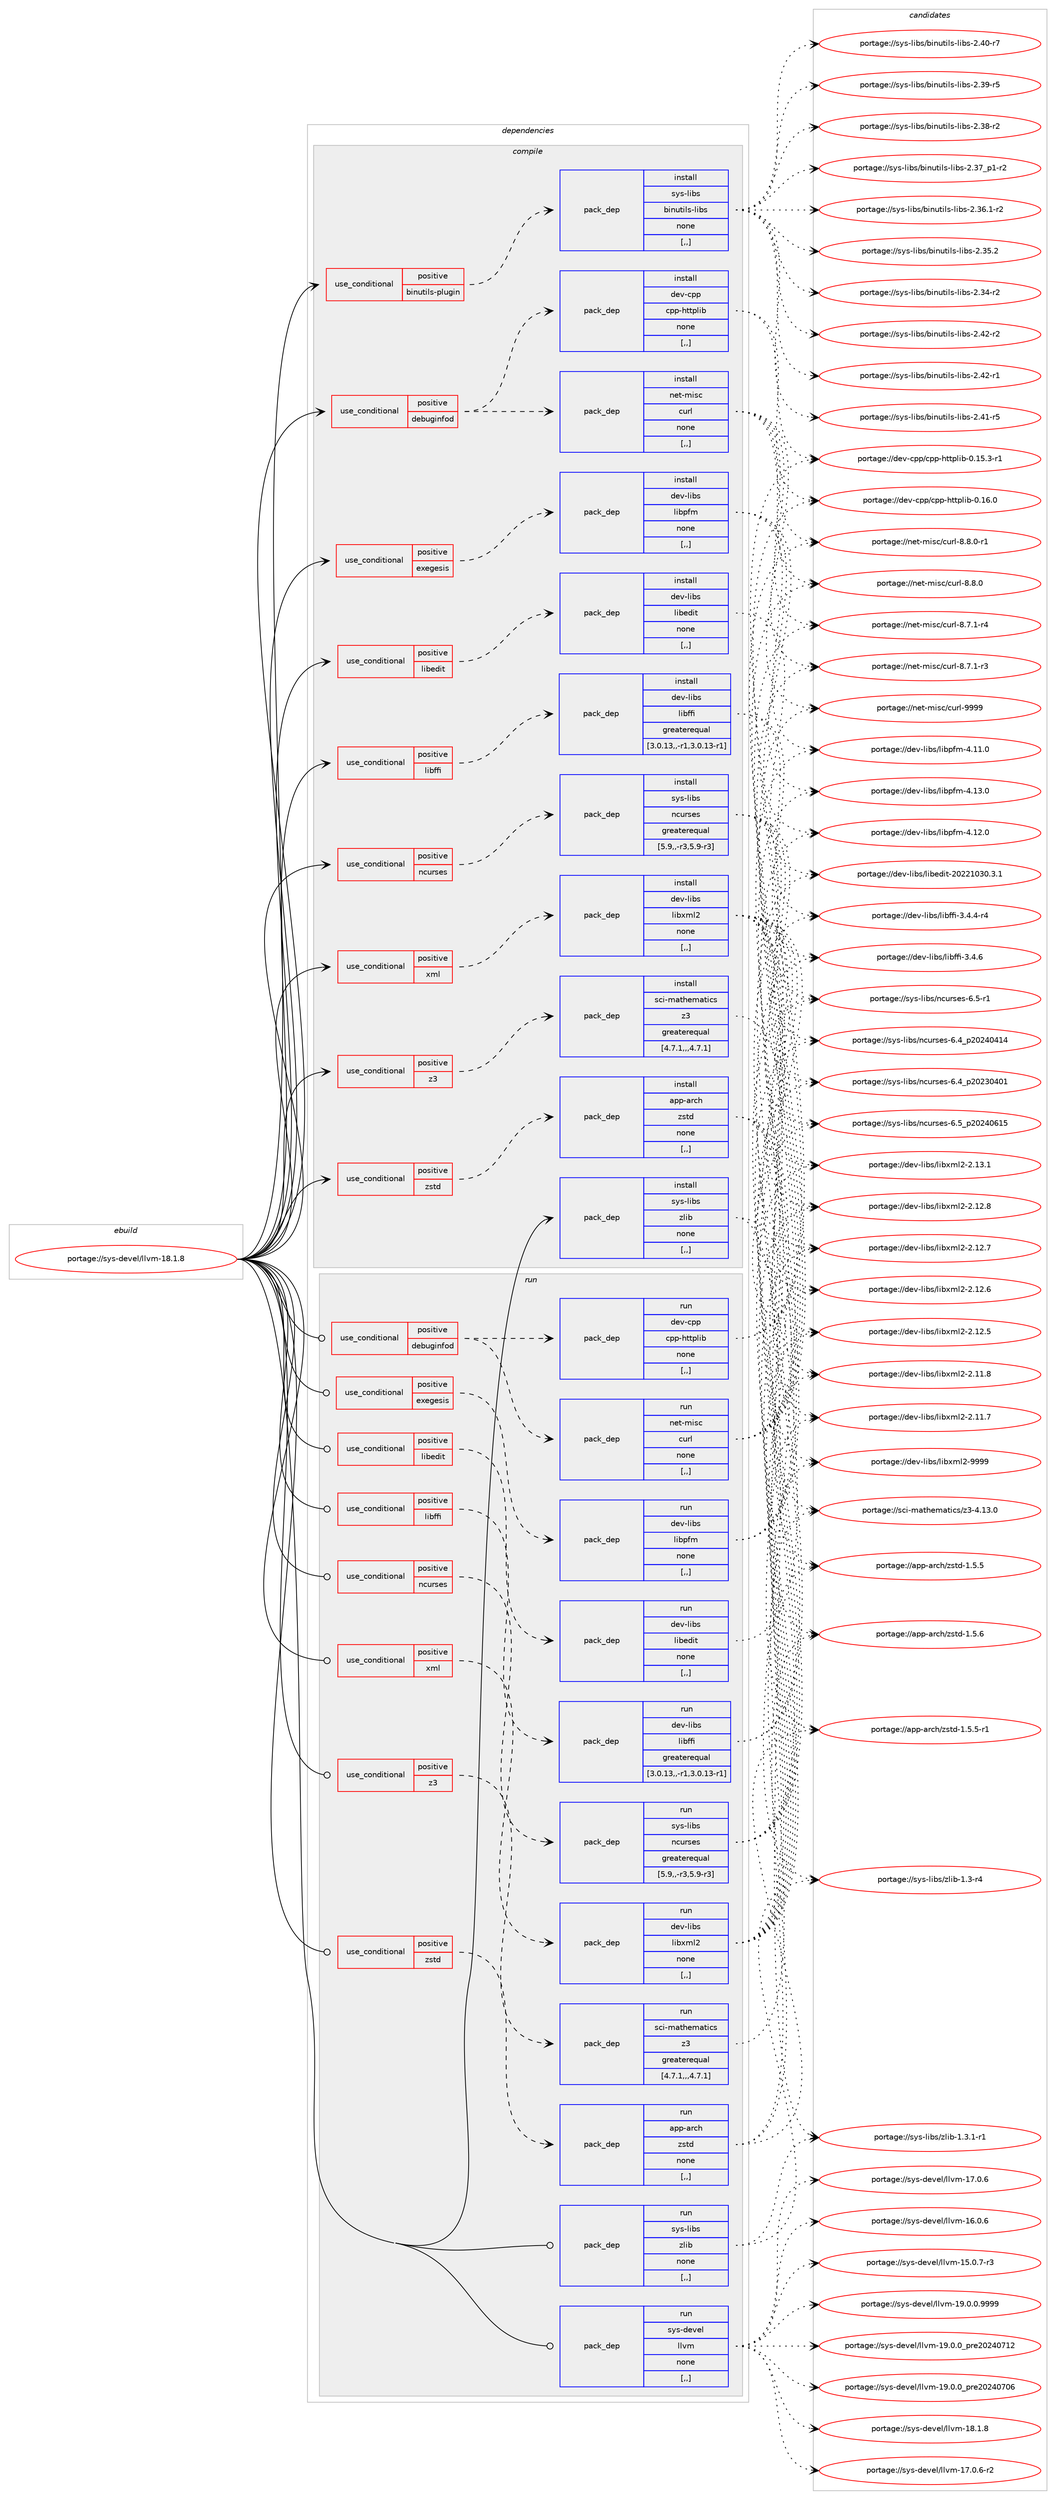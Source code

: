 digraph prolog {

# *************
# Graph options
# *************

newrank=true;
concentrate=true;
compound=true;
graph [rankdir=LR,fontname=Helvetica,fontsize=10,ranksep=1.5];#, ranksep=2.5, nodesep=0.2];
edge  [arrowhead=vee];
node  [fontname=Helvetica,fontsize=10];

# **********
# The ebuild
# **********

subgraph cluster_leftcol {
color=gray;
label=<<i>ebuild</i>>;
id [label="portage://sys-devel/llvm-18.1.8", color=red, width=4, href="../sys-devel/llvm-18.1.8.svg"];
}

# ****************
# The dependencies
# ****************

subgraph cluster_midcol {
color=gray;
label=<<i>dependencies</i>>;
subgraph cluster_compile {
fillcolor="#eeeeee";
style=filled;
label=<<i>compile</i>>;
subgraph cond115024 {
dependency432236 [label=<<TABLE BORDER="0" CELLBORDER="1" CELLSPACING="0" CELLPADDING="4"><TR><TD ROWSPAN="3" CELLPADDING="10">use_conditional</TD></TR><TR><TD>positive</TD></TR><TR><TD>binutils-plugin</TD></TR></TABLE>>, shape=none, color=red];
subgraph pack314251 {
dependency432237 [label=<<TABLE BORDER="0" CELLBORDER="1" CELLSPACING="0" CELLPADDING="4" WIDTH="220"><TR><TD ROWSPAN="6" CELLPADDING="30">pack_dep</TD></TR><TR><TD WIDTH="110">install</TD></TR><TR><TD>sys-libs</TD></TR><TR><TD>binutils-libs</TD></TR><TR><TD>none</TD></TR><TR><TD>[,,]</TD></TR></TABLE>>, shape=none, color=blue];
}
dependency432236:e -> dependency432237:w [weight=20,style="dashed",arrowhead="vee"];
}
id:e -> dependency432236:w [weight=20,style="solid",arrowhead="vee"];
subgraph cond115025 {
dependency432238 [label=<<TABLE BORDER="0" CELLBORDER="1" CELLSPACING="0" CELLPADDING="4"><TR><TD ROWSPAN="3" CELLPADDING="10">use_conditional</TD></TR><TR><TD>positive</TD></TR><TR><TD>debuginfod</TD></TR></TABLE>>, shape=none, color=red];
subgraph pack314252 {
dependency432239 [label=<<TABLE BORDER="0" CELLBORDER="1" CELLSPACING="0" CELLPADDING="4" WIDTH="220"><TR><TD ROWSPAN="6" CELLPADDING="30">pack_dep</TD></TR><TR><TD WIDTH="110">install</TD></TR><TR><TD>net-misc</TD></TR><TR><TD>curl</TD></TR><TR><TD>none</TD></TR><TR><TD>[,,]</TD></TR></TABLE>>, shape=none, color=blue];
}
dependency432238:e -> dependency432239:w [weight=20,style="dashed",arrowhead="vee"];
subgraph pack314253 {
dependency432240 [label=<<TABLE BORDER="0" CELLBORDER="1" CELLSPACING="0" CELLPADDING="4" WIDTH="220"><TR><TD ROWSPAN="6" CELLPADDING="30">pack_dep</TD></TR><TR><TD WIDTH="110">install</TD></TR><TR><TD>dev-cpp</TD></TR><TR><TD>cpp-httplib</TD></TR><TR><TD>none</TD></TR><TR><TD>[,,]</TD></TR></TABLE>>, shape=none, color=blue];
}
dependency432238:e -> dependency432240:w [weight=20,style="dashed",arrowhead="vee"];
}
id:e -> dependency432238:w [weight=20,style="solid",arrowhead="vee"];
subgraph cond115026 {
dependency432241 [label=<<TABLE BORDER="0" CELLBORDER="1" CELLSPACING="0" CELLPADDING="4"><TR><TD ROWSPAN="3" CELLPADDING="10">use_conditional</TD></TR><TR><TD>positive</TD></TR><TR><TD>exegesis</TD></TR></TABLE>>, shape=none, color=red];
subgraph pack314254 {
dependency432242 [label=<<TABLE BORDER="0" CELLBORDER="1" CELLSPACING="0" CELLPADDING="4" WIDTH="220"><TR><TD ROWSPAN="6" CELLPADDING="30">pack_dep</TD></TR><TR><TD WIDTH="110">install</TD></TR><TR><TD>dev-libs</TD></TR><TR><TD>libpfm</TD></TR><TR><TD>none</TD></TR><TR><TD>[,,]</TD></TR></TABLE>>, shape=none, color=blue];
}
dependency432241:e -> dependency432242:w [weight=20,style="dashed",arrowhead="vee"];
}
id:e -> dependency432241:w [weight=20,style="solid",arrowhead="vee"];
subgraph cond115027 {
dependency432243 [label=<<TABLE BORDER="0" CELLBORDER="1" CELLSPACING="0" CELLPADDING="4"><TR><TD ROWSPAN="3" CELLPADDING="10">use_conditional</TD></TR><TR><TD>positive</TD></TR><TR><TD>libedit</TD></TR></TABLE>>, shape=none, color=red];
subgraph pack314255 {
dependency432244 [label=<<TABLE BORDER="0" CELLBORDER="1" CELLSPACING="0" CELLPADDING="4" WIDTH="220"><TR><TD ROWSPAN="6" CELLPADDING="30">pack_dep</TD></TR><TR><TD WIDTH="110">install</TD></TR><TR><TD>dev-libs</TD></TR><TR><TD>libedit</TD></TR><TR><TD>none</TD></TR><TR><TD>[,,]</TD></TR></TABLE>>, shape=none, color=blue];
}
dependency432243:e -> dependency432244:w [weight=20,style="dashed",arrowhead="vee"];
}
id:e -> dependency432243:w [weight=20,style="solid",arrowhead="vee"];
subgraph cond115028 {
dependency432245 [label=<<TABLE BORDER="0" CELLBORDER="1" CELLSPACING="0" CELLPADDING="4"><TR><TD ROWSPAN="3" CELLPADDING="10">use_conditional</TD></TR><TR><TD>positive</TD></TR><TR><TD>libffi</TD></TR></TABLE>>, shape=none, color=red];
subgraph pack314256 {
dependency432246 [label=<<TABLE BORDER="0" CELLBORDER="1" CELLSPACING="0" CELLPADDING="4" WIDTH="220"><TR><TD ROWSPAN="6" CELLPADDING="30">pack_dep</TD></TR><TR><TD WIDTH="110">install</TD></TR><TR><TD>dev-libs</TD></TR><TR><TD>libffi</TD></TR><TR><TD>greaterequal</TD></TR><TR><TD>[3.0.13,,-r1,3.0.13-r1]</TD></TR></TABLE>>, shape=none, color=blue];
}
dependency432245:e -> dependency432246:w [weight=20,style="dashed",arrowhead="vee"];
}
id:e -> dependency432245:w [weight=20,style="solid",arrowhead="vee"];
subgraph cond115029 {
dependency432247 [label=<<TABLE BORDER="0" CELLBORDER="1" CELLSPACING="0" CELLPADDING="4"><TR><TD ROWSPAN="3" CELLPADDING="10">use_conditional</TD></TR><TR><TD>positive</TD></TR><TR><TD>ncurses</TD></TR></TABLE>>, shape=none, color=red];
subgraph pack314257 {
dependency432248 [label=<<TABLE BORDER="0" CELLBORDER="1" CELLSPACING="0" CELLPADDING="4" WIDTH="220"><TR><TD ROWSPAN="6" CELLPADDING="30">pack_dep</TD></TR><TR><TD WIDTH="110">install</TD></TR><TR><TD>sys-libs</TD></TR><TR><TD>ncurses</TD></TR><TR><TD>greaterequal</TD></TR><TR><TD>[5.9,,-r3,5.9-r3]</TD></TR></TABLE>>, shape=none, color=blue];
}
dependency432247:e -> dependency432248:w [weight=20,style="dashed",arrowhead="vee"];
}
id:e -> dependency432247:w [weight=20,style="solid",arrowhead="vee"];
subgraph cond115030 {
dependency432249 [label=<<TABLE BORDER="0" CELLBORDER="1" CELLSPACING="0" CELLPADDING="4"><TR><TD ROWSPAN="3" CELLPADDING="10">use_conditional</TD></TR><TR><TD>positive</TD></TR><TR><TD>xml</TD></TR></TABLE>>, shape=none, color=red];
subgraph pack314258 {
dependency432250 [label=<<TABLE BORDER="0" CELLBORDER="1" CELLSPACING="0" CELLPADDING="4" WIDTH="220"><TR><TD ROWSPAN="6" CELLPADDING="30">pack_dep</TD></TR><TR><TD WIDTH="110">install</TD></TR><TR><TD>dev-libs</TD></TR><TR><TD>libxml2</TD></TR><TR><TD>none</TD></TR><TR><TD>[,,]</TD></TR></TABLE>>, shape=none, color=blue];
}
dependency432249:e -> dependency432250:w [weight=20,style="dashed",arrowhead="vee"];
}
id:e -> dependency432249:w [weight=20,style="solid",arrowhead="vee"];
subgraph cond115031 {
dependency432251 [label=<<TABLE BORDER="0" CELLBORDER="1" CELLSPACING="0" CELLPADDING="4"><TR><TD ROWSPAN="3" CELLPADDING="10">use_conditional</TD></TR><TR><TD>positive</TD></TR><TR><TD>z3</TD></TR></TABLE>>, shape=none, color=red];
subgraph pack314259 {
dependency432252 [label=<<TABLE BORDER="0" CELLBORDER="1" CELLSPACING="0" CELLPADDING="4" WIDTH="220"><TR><TD ROWSPAN="6" CELLPADDING="30">pack_dep</TD></TR><TR><TD WIDTH="110">install</TD></TR><TR><TD>sci-mathematics</TD></TR><TR><TD>z3</TD></TR><TR><TD>greaterequal</TD></TR><TR><TD>[4.7.1,,,4.7.1]</TD></TR></TABLE>>, shape=none, color=blue];
}
dependency432251:e -> dependency432252:w [weight=20,style="dashed",arrowhead="vee"];
}
id:e -> dependency432251:w [weight=20,style="solid",arrowhead="vee"];
subgraph cond115032 {
dependency432253 [label=<<TABLE BORDER="0" CELLBORDER="1" CELLSPACING="0" CELLPADDING="4"><TR><TD ROWSPAN="3" CELLPADDING="10">use_conditional</TD></TR><TR><TD>positive</TD></TR><TR><TD>zstd</TD></TR></TABLE>>, shape=none, color=red];
subgraph pack314260 {
dependency432254 [label=<<TABLE BORDER="0" CELLBORDER="1" CELLSPACING="0" CELLPADDING="4" WIDTH="220"><TR><TD ROWSPAN="6" CELLPADDING="30">pack_dep</TD></TR><TR><TD WIDTH="110">install</TD></TR><TR><TD>app-arch</TD></TR><TR><TD>zstd</TD></TR><TR><TD>none</TD></TR><TR><TD>[,,]</TD></TR></TABLE>>, shape=none, color=blue];
}
dependency432253:e -> dependency432254:w [weight=20,style="dashed",arrowhead="vee"];
}
id:e -> dependency432253:w [weight=20,style="solid",arrowhead="vee"];
subgraph pack314261 {
dependency432255 [label=<<TABLE BORDER="0" CELLBORDER="1" CELLSPACING="0" CELLPADDING="4" WIDTH="220"><TR><TD ROWSPAN="6" CELLPADDING="30">pack_dep</TD></TR><TR><TD WIDTH="110">install</TD></TR><TR><TD>sys-libs</TD></TR><TR><TD>zlib</TD></TR><TR><TD>none</TD></TR><TR><TD>[,,]</TD></TR></TABLE>>, shape=none, color=blue];
}
id:e -> dependency432255:w [weight=20,style="solid",arrowhead="vee"];
}
subgraph cluster_compileandrun {
fillcolor="#eeeeee";
style=filled;
label=<<i>compile and run</i>>;
}
subgraph cluster_run {
fillcolor="#eeeeee";
style=filled;
label=<<i>run</i>>;
subgraph cond115033 {
dependency432256 [label=<<TABLE BORDER="0" CELLBORDER="1" CELLSPACING="0" CELLPADDING="4"><TR><TD ROWSPAN="3" CELLPADDING="10">use_conditional</TD></TR><TR><TD>positive</TD></TR><TR><TD>debuginfod</TD></TR></TABLE>>, shape=none, color=red];
subgraph pack314262 {
dependency432257 [label=<<TABLE BORDER="0" CELLBORDER="1" CELLSPACING="0" CELLPADDING="4" WIDTH="220"><TR><TD ROWSPAN="6" CELLPADDING="30">pack_dep</TD></TR><TR><TD WIDTH="110">run</TD></TR><TR><TD>net-misc</TD></TR><TR><TD>curl</TD></TR><TR><TD>none</TD></TR><TR><TD>[,,]</TD></TR></TABLE>>, shape=none, color=blue];
}
dependency432256:e -> dependency432257:w [weight=20,style="dashed",arrowhead="vee"];
subgraph pack314263 {
dependency432258 [label=<<TABLE BORDER="0" CELLBORDER="1" CELLSPACING="0" CELLPADDING="4" WIDTH="220"><TR><TD ROWSPAN="6" CELLPADDING="30">pack_dep</TD></TR><TR><TD WIDTH="110">run</TD></TR><TR><TD>dev-cpp</TD></TR><TR><TD>cpp-httplib</TD></TR><TR><TD>none</TD></TR><TR><TD>[,,]</TD></TR></TABLE>>, shape=none, color=blue];
}
dependency432256:e -> dependency432258:w [weight=20,style="dashed",arrowhead="vee"];
}
id:e -> dependency432256:w [weight=20,style="solid",arrowhead="odot"];
subgraph cond115034 {
dependency432259 [label=<<TABLE BORDER="0" CELLBORDER="1" CELLSPACING="0" CELLPADDING="4"><TR><TD ROWSPAN="3" CELLPADDING="10">use_conditional</TD></TR><TR><TD>positive</TD></TR><TR><TD>exegesis</TD></TR></TABLE>>, shape=none, color=red];
subgraph pack314264 {
dependency432260 [label=<<TABLE BORDER="0" CELLBORDER="1" CELLSPACING="0" CELLPADDING="4" WIDTH="220"><TR><TD ROWSPAN="6" CELLPADDING="30">pack_dep</TD></TR><TR><TD WIDTH="110">run</TD></TR><TR><TD>dev-libs</TD></TR><TR><TD>libpfm</TD></TR><TR><TD>none</TD></TR><TR><TD>[,,]</TD></TR></TABLE>>, shape=none, color=blue];
}
dependency432259:e -> dependency432260:w [weight=20,style="dashed",arrowhead="vee"];
}
id:e -> dependency432259:w [weight=20,style="solid",arrowhead="odot"];
subgraph cond115035 {
dependency432261 [label=<<TABLE BORDER="0" CELLBORDER="1" CELLSPACING="0" CELLPADDING="4"><TR><TD ROWSPAN="3" CELLPADDING="10">use_conditional</TD></TR><TR><TD>positive</TD></TR><TR><TD>libedit</TD></TR></TABLE>>, shape=none, color=red];
subgraph pack314265 {
dependency432262 [label=<<TABLE BORDER="0" CELLBORDER="1" CELLSPACING="0" CELLPADDING="4" WIDTH="220"><TR><TD ROWSPAN="6" CELLPADDING="30">pack_dep</TD></TR><TR><TD WIDTH="110">run</TD></TR><TR><TD>dev-libs</TD></TR><TR><TD>libedit</TD></TR><TR><TD>none</TD></TR><TR><TD>[,,]</TD></TR></TABLE>>, shape=none, color=blue];
}
dependency432261:e -> dependency432262:w [weight=20,style="dashed",arrowhead="vee"];
}
id:e -> dependency432261:w [weight=20,style="solid",arrowhead="odot"];
subgraph cond115036 {
dependency432263 [label=<<TABLE BORDER="0" CELLBORDER="1" CELLSPACING="0" CELLPADDING="4"><TR><TD ROWSPAN="3" CELLPADDING="10">use_conditional</TD></TR><TR><TD>positive</TD></TR><TR><TD>libffi</TD></TR></TABLE>>, shape=none, color=red];
subgraph pack314266 {
dependency432264 [label=<<TABLE BORDER="0" CELLBORDER="1" CELLSPACING="0" CELLPADDING="4" WIDTH="220"><TR><TD ROWSPAN="6" CELLPADDING="30">pack_dep</TD></TR><TR><TD WIDTH="110">run</TD></TR><TR><TD>dev-libs</TD></TR><TR><TD>libffi</TD></TR><TR><TD>greaterequal</TD></TR><TR><TD>[3.0.13,,-r1,3.0.13-r1]</TD></TR></TABLE>>, shape=none, color=blue];
}
dependency432263:e -> dependency432264:w [weight=20,style="dashed",arrowhead="vee"];
}
id:e -> dependency432263:w [weight=20,style="solid",arrowhead="odot"];
subgraph cond115037 {
dependency432265 [label=<<TABLE BORDER="0" CELLBORDER="1" CELLSPACING="0" CELLPADDING="4"><TR><TD ROWSPAN="3" CELLPADDING="10">use_conditional</TD></TR><TR><TD>positive</TD></TR><TR><TD>ncurses</TD></TR></TABLE>>, shape=none, color=red];
subgraph pack314267 {
dependency432266 [label=<<TABLE BORDER="0" CELLBORDER="1" CELLSPACING="0" CELLPADDING="4" WIDTH="220"><TR><TD ROWSPAN="6" CELLPADDING="30">pack_dep</TD></TR><TR><TD WIDTH="110">run</TD></TR><TR><TD>sys-libs</TD></TR><TR><TD>ncurses</TD></TR><TR><TD>greaterequal</TD></TR><TR><TD>[5.9,,-r3,5.9-r3]</TD></TR></TABLE>>, shape=none, color=blue];
}
dependency432265:e -> dependency432266:w [weight=20,style="dashed",arrowhead="vee"];
}
id:e -> dependency432265:w [weight=20,style="solid",arrowhead="odot"];
subgraph cond115038 {
dependency432267 [label=<<TABLE BORDER="0" CELLBORDER="1" CELLSPACING="0" CELLPADDING="4"><TR><TD ROWSPAN="3" CELLPADDING="10">use_conditional</TD></TR><TR><TD>positive</TD></TR><TR><TD>xml</TD></TR></TABLE>>, shape=none, color=red];
subgraph pack314268 {
dependency432268 [label=<<TABLE BORDER="0" CELLBORDER="1" CELLSPACING="0" CELLPADDING="4" WIDTH="220"><TR><TD ROWSPAN="6" CELLPADDING="30">pack_dep</TD></TR><TR><TD WIDTH="110">run</TD></TR><TR><TD>dev-libs</TD></TR><TR><TD>libxml2</TD></TR><TR><TD>none</TD></TR><TR><TD>[,,]</TD></TR></TABLE>>, shape=none, color=blue];
}
dependency432267:e -> dependency432268:w [weight=20,style="dashed",arrowhead="vee"];
}
id:e -> dependency432267:w [weight=20,style="solid",arrowhead="odot"];
subgraph cond115039 {
dependency432269 [label=<<TABLE BORDER="0" CELLBORDER="1" CELLSPACING="0" CELLPADDING="4"><TR><TD ROWSPAN="3" CELLPADDING="10">use_conditional</TD></TR><TR><TD>positive</TD></TR><TR><TD>z3</TD></TR></TABLE>>, shape=none, color=red];
subgraph pack314269 {
dependency432270 [label=<<TABLE BORDER="0" CELLBORDER="1" CELLSPACING="0" CELLPADDING="4" WIDTH="220"><TR><TD ROWSPAN="6" CELLPADDING="30">pack_dep</TD></TR><TR><TD WIDTH="110">run</TD></TR><TR><TD>sci-mathematics</TD></TR><TR><TD>z3</TD></TR><TR><TD>greaterequal</TD></TR><TR><TD>[4.7.1,,,4.7.1]</TD></TR></TABLE>>, shape=none, color=blue];
}
dependency432269:e -> dependency432270:w [weight=20,style="dashed",arrowhead="vee"];
}
id:e -> dependency432269:w [weight=20,style="solid",arrowhead="odot"];
subgraph cond115040 {
dependency432271 [label=<<TABLE BORDER="0" CELLBORDER="1" CELLSPACING="0" CELLPADDING="4"><TR><TD ROWSPAN="3" CELLPADDING="10">use_conditional</TD></TR><TR><TD>positive</TD></TR><TR><TD>zstd</TD></TR></TABLE>>, shape=none, color=red];
subgraph pack314270 {
dependency432272 [label=<<TABLE BORDER="0" CELLBORDER="1" CELLSPACING="0" CELLPADDING="4" WIDTH="220"><TR><TD ROWSPAN="6" CELLPADDING="30">pack_dep</TD></TR><TR><TD WIDTH="110">run</TD></TR><TR><TD>app-arch</TD></TR><TR><TD>zstd</TD></TR><TR><TD>none</TD></TR><TR><TD>[,,]</TD></TR></TABLE>>, shape=none, color=blue];
}
dependency432271:e -> dependency432272:w [weight=20,style="dashed",arrowhead="vee"];
}
id:e -> dependency432271:w [weight=20,style="solid",arrowhead="odot"];
subgraph pack314271 {
dependency432273 [label=<<TABLE BORDER="0" CELLBORDER="1" CELLSPACING="0" CELLPADDING="4" WIDTH="220"><TR><TD ROWSPAN="6" CELLPADDING="30">pack_dep</TD></TR><TR><TD WIDTH="110">run</TD></TR><TR><TD>sys-libs</TD></TR><TR><TD>zlib</TD></TR><TR><TD>none</TD></TR><TR><TD>[,,]</TD></TR></TABLE>>, shape=none, color=blue];
}
id:e -> dependency432273:w [weight=20,style="solid",arrowhead="odot"];
subgraph pack314272 {
dependency432274 [label=<<TABLE BORDER="0" CELLBORDER="1" CELLSPACING="0" CELLPADDING="4" WIDTH="220"><TR><TD ROWSPAN="6" CELLPADDING="30">pack_dep</TD></TR><TR><TD WIDTH="110">run</TD></TR><TR><TD>sys-devel</TD></TR><TR><TD>llvm</TD></TR><TR><TD>none</TD></TR><TR><TD>[,,]</TD></TR></TABLE>>, shape=none, color=blue];
}
id:e -> dependency432274:w [weight=20,style="solid",arrowhead="odot"];
}
}

# **************
# The candidates
# **************

subgraph cluster_choices {
rank=same;
color=gray;
label=<<i>candidates</i>>;

subgraph choice314251 {
color=black;
nodesep=1;
choice11512111545108105981154798105110117116105108115451081059811545504652504511450 [label="portage://sys-libs/binutils-libs-2.42-r2", color=red, width=4,href="../sys-libs/binutils-libs-2.42-r2.svg"];
choice11512111545108105981154798105110117116105108115451081059811545504652504511449 [label="portage://sys-libs/binutils-libs-2.42-r1", color=red, width=4,href="../sys-libs/binutils-libs-2.42-r1.svg"];
choice11512111545108105981154798105110117116105108115451081059811545504652494511453 [label="portage://sys-libs/binutils-libs-2.41-r5", color=red, width=4,href="../sys-libs/binutils-libs-2.41-r5.svg"];
choice11512111545108105981154798105110117116105108115451081059811545504652484511455 [label="portage://sys-libs/binutils-libs-2.40-r7", color=red, width=4,href="../sys-libs/binutils-libs-2.40-r7.svg"];
choice11512111545108105981154798105110117116105108115451081059811545504651574511453 [label="portage://sys-libs/binutils-libs-2.39-r5", color=red, width=4,href="../sys-libs/binutils-libs-2.39-r5.svg"];
choice11512111545108105981154798105110117116105108115451081059811545504651564511450 [label="portage://sys-libs/binutils-libs-2.38-r2", color=red, width=4,href="../sys-libs/binutils-libs-2.38-r2.svg"];
choice115121115451081059811547981051101171161051081154510810598115455046515595112494511450 [label="portage://sys-libs/binutils-libs-2.37_p1-r2", color=red, width=4,href="../sys-libs/binutils-libs-2.37_p1-r2.svg"];
choice115121115451081059811547981051101171161051081154510810598115455046515446494511450 [label="portage://sys-libs/binutils-libs-2.36.1-r2", color=red, width=4,href="../sys-libs/binutils-libs-2.36.1-r2.svg"];
choice11512111545108105981154798105110117116105108115451081059811545504651534650 [label="portage://sys-libs/binutils-libs-2.35.2", color=red, width=4,href="../sys-libs/binutils-libs-2.35.2.svg"];
choice11512111545108105981154798105110117116105108115451081059811545504651524511450 [label="portage://sys-libs/binutils-libs-2.34-r2", color=red, width=4,href="../sys-libs/binutils-libs-2.34-r2.svg"];
dependency432237:e -> choice11512111545108105981154798105110117116105108115451081059811545504652504511450:w [style=dotted,weight="100"];
dependency432237:e -> choice11512111545108105981154798105110117116105108115451081059811545504652504511449:w [style=dotted,weight="100"];
dependency432237:e -> choice11512111545108105981154798105110117116105108115451081059811545504652494511453:w [style=dotted,weight="100"];
dependency432237:e -> choice11512111545108105981154798105110117116105108115451081059811545504652484511455:w [style=dotted,weight="100"];
dependency432237:e -> choice11512111545108105981154798105110117116105108115451081059811545504651574511453:w [style=dotted,weight="100"];
dependency432237:e -> choice11512111545108105981154798105110117116105108115451081059811545504651564511450:w [style=dotted,weight="100"];
dependency432237:e -> choice115121115451081059811547981051101171161051081154510810598115455046515595112494511450:w [style=dotted,weight="100"];
dependency432237:e -> choice115121115451081059811547981051101171161051081154510810598115455046515446494511450:w [style=dotted,weight="100"];
dependency432237:e -> choice11512111545108105981154798105110117116105108115451081059811545504651534650:w [style=dotted,weight="100"];
dependency432237:e -> choice11512111545108105981154798105110117116105108115451081059811545504651524511450:w [style=dotted,weight="100"];
}
subgraph choice314252 {
color=black;
nodesep=1;
choice110101116451091051159947991171141084557575757 [label="portage://net-misc/curl-9999", color=red, width=4,href="../net-misc/curl-9999.svg"];
choice110101116451091051159947991171141084556465646484511449 [label="portage://net-misc/curl-8.8.0-r1", color=red, width=4,href="../net-misc/curl-8.8.0-r1.svg"];
choice11010111645109105115994799117114108455646564648 [label="portage://net-misc/curl-8.8.0", color=red, width=4,href="../net-misc/curl-8.8.0.svg"];
choice110101116451091051159947991171141084556465546494511452 [label="portage://net-misc/curl-8.7.1-r4", color=red, width=4,href="../net-misc/curl-8.7.1-r4.svg"];
choice110101116451091051159947991171141084556465546494511451 [label="portage://net-misc/curl-8.7.1-r3", color=red, width=4,href="../net-misc/curl-8.7.1-r3.svg"];
dependency432239:e -> choice110101116451091051159947991171141084557575757:w [style=dotted,weight="100"];
dependency432239:e -> choice110101116451091051159947991171141084556465646484511449:w [style=dotted,weight="100"];
dependency432239:e -> choice11010111645109105115994799117114108455646564648:w [style=dotted,weight="100"];
dependency432239:e -> choice110101116451091051159947991171141084556465546494511452:w [style=dotted,weight="100"];
dependency432239:e -> choice110101116451091051159947991171141084556465546494511451:w [style=dotted,weight="100"];
}
subgraph choice314253 {
color=black;
nodesep=1;
choice10010111845991121124799112112451041161161121081059845484649544648 [label="portage://dev-cpp/cpp-httplib-0.16.0", color=red, width=4,href="../dev-cpp/cpp-httplib-0.16.0.svg"];
choice100101118459911211247991121124510411611611210810598454846495346514511449 [label="portage://dev-cpp/cpp-httplib-0.15.3-r1", color=red, width=4,href="../dev-cpp/cpp-httplib-0.15.3-r1.svg"];
dependency432240:e -> choice10010111845991121124799112112451041161161121081059845484649544648:w [style=dotted,weight="100"];
dependency432240:e -> choice100101118459911211247991121124510411611611210810598454846495346514511449:w [style=dotted,weight="100"];
}
subgraph choice314254 {
color=black;
nodesep=1;
choice1001011184510810598115471081059811210210945524649514648 [label="portage://dev-libs/libpfm-4.13.0", color=red, width=4,href="../dev-libs/libpfm-4.13.0.svg"];
choice1001011184510810598115471081059811210210945524649504648 [label="portage://dev-libs/libpfm-4.12.0", color=red, width=4,href="../dev-libs/libpfm-4.12.0.svg"];
choice1001011184510810598115471081059811210210945524649494648 [label="portage://dev-libs/libpfm-4.11.0", color=red, width=4,href="../dev-libs/libpfm-4.11.0.svg"];
dependency432242:e -> choice1001011184510810598115471081059811210210945524649514648:w [style=dotted,weight="100"];
dependency432242:e -> choice1001011184510810598115471081059811210210945524649504648:w [style=dotted,weight="100"];
dependency432242:e -> choice1001011184510810598115471081059811210210945524649494648:w [style=dotted,weight="100"];
}
subgraph choice314255 {
color=black;
nodesep=1;
choice1001011184510810598115471081059810110010511645504850504948514846514649 [label="portage://dev-libs/libedit-20221030.3.1", color=red, width=4,href="../dev-libs/libedit-20221030.3.1.svg"];
dependency432244:e -> choice1001011184510810598115471081059810110010511645504850504948514846514649:w [style=dotted,weight="100"];
}
subgraph choice314256 {
color=black;
nodesep=1;
choice10010111845108105981154710810598102102105455146524654 [label="portage://dev-libs/libffi-3.4.6", color=red, width=4,href="../dev-libs/libffi-3.4.6.svg"];
choice100101118451081059811547108105981021021054551465246524511452 [label="portage://dev-libs/libffi-3.4.4-r4", color=red, width=4,href="../dev-libs/libffi-3.4.4-r4.svg"];
dependency432246:e -> choice10010111845108105981154710810598102102105455146524654:w [style=dotted,weight="100"];
dependency432246:e -> choice100101118451081059811547108105981021021054551465246524511452:w [style=dotted,weight="100"];
}
subgraph choice314257 {
color=black;
nodesep=1;
choice1151211154510810598115471109911711411510111545544653951125048505248544953 [label="portage://sys-libs/ncurses-6.5_p20240615", color=red, width=4,href="../sys-libs/ncurses-6.5_p20240615.svg"];
choice11512111545108105981154711099117114115101115455446534511449 [label="portage://sys-libs/ncurses-6.5-r1", color=red, width=4,href="../sys-libs/ncurses-6.5-r1.svg"];
choice1151211154510810598115471109911711411510111545544652951125048505248524952 [label="portage://sys-libs/ncurses-6.4_p20240414", color=red, width=4,href="../sys-libs/ncurses-6.4_p20240414.svg"];
choice1151211154510810598115471109911711411510111545544652951125048505148524849 [label="portage://sys-libs/ncurses-6.4_p20230401", color=red, width=4,href="../sys-libs/ncurses-6.4_p20230401.svg"];
dependency432248:e -> choice1151211154510810598115471109911711411510111545544653951125048505248544953:w [style=dotted,weight="100"];
dependency432248:e -> choice11512111545108105981154711099117114115101115455446534511449:w [style=dotted,weight="100"];
dependency432248:e -> choice1151211154510810598115471109911711411510111545544652951125048505248524952:w [style=dotted,weight="100"];
dependency432248:e -> choice1151211154510810598115471109911711411510111545544652951125048505148524849:w [style=dotted,weight="100"];
}
subgraph choice314258 {
color=black;
nodesep=1;
choice10010111845108105981154710810598120109108504557575757 [label="portage://dev-libs/libxml2-9999", color=red, width=4,href="../dev-libs/libxml2-9999.svg"];
choice100101118451081059811547108105981201091085045504649514649 [label="portage://dev-libs/libxml2-2.13.1", color=red, width=4,href="../dev-libs/libxml2-2.13.1.svg"];
choice100101118451081059811547108105981201091085045504649504656 [label="portage://dev-libs/libxml2-2.12.8", color=red, width=4,href="../dev-libs/libxml2-2.12.8.svg"];
choice100101118451081059811547108105981201091085045504649504655 [label="portage://dev-libs/libxml2-2.12.7", color=red, width=4,href="../dev-libs/libxml2-2.12.7.svg"];
choice100101118451081059811547108105981201091085045504649504654 [label="portage://dev-libs/libxml2-2.12.6", color=red, width=4,href="../dev-libs/libxml2-2.12.6.svg"];
choice100101118451081059811547108105981201091085045504649504653 [label="portage://dev-libs/libxml2-2.12.5", color=red, width=4,href="../dev-libs/libxml2-2.12.5.svg"];
choice100101118451081059811547108105981201091085045504649494656 [label="portage://dev-libs/libxml2-2.11.8", color=red, width=4,href="../dev-libs/libxml2-2.11.8.svg"];
choice100101118451081059811547108105981201091085045504649494655 [label="portage://dev-libs/libxml2-2.11.7", color=red, width=4,href="../dev-libs/libxml2-2.11.7.svg"];
dependency432250:e -> choice10010111845108105981154710810598120109108504557575757:w [style=dotted,weight="100"];
dependency432250:e -> choice100101118451081059811547108105981201091085045504649514649:w [style=dotted,weight="100"];
dependency432250:e -> choice100101118451081059811547108105981201091085045504649504656:w [style=dotted,weight="100"];
dependency432250:e -> choice100101118451081059811547108105981201091085045504649504655:w [style=dotted,weight="100"];
dependency432250:e -> choice100101118451081059811547108105981201091085045504649504654:w [style=dotted,weight="100"];
dependency432250:e -> choice100101118451081059811547108105981201091085045504649504653:w [style=dotted,weight="100"];
dependency432250:e -> choice100101118451081059811547108105981201091085045504649494656:w [style=dotted,weight="100"];
dependency432250:e -> choice100101118451081059811547108105981201091085045504649494655:w [style=dotted,weight="100"];
}
subgraph choice314259 {
color=black;
nodesep=1;
choice1159910545109971161041011099711610599115471225145524649514648 [label="portage://sci-mathematics/z3-4.13.0", color=red, width=4,href="../sci-mathematics/z3-4.13.0.svg"];
dependency432252:e -> choice1159910545109971161041011099711610599115471225145524649514648:w [style=dotted,weight="100"];
}
subgraph choice314260 {
color=black;
nodesep=1;
choice9711211245971149910447122115116100454946534654 [label="portage://app-arch/zstd-1.5.6", color=red, width=4,href="../app-arch/zstd-1.5.6.svg"];
choice97112112459711499104471221151161004549465346534511449 [label="portage://app-arch/zstd-1.5.5-r1", color=red, width=4,href="../app-arch/zstd-1.5.5-r1.svg"];
choice9711211245971149910447122115116100454946534653 [label="portage://app-arch/zstd-1.5.5", color=red, width=4,href="../app-arch/zstd-1.5.5.svg"];
dependency432254:e -> choice9711211245971149910447122115116100454946534654:w [style=dotted,weight="100"];
dependency432254:e -> choice97112112459711499104471221151161004549465346534511449:w [style=dotted,weight="100"];
dependency432254:e -> choice9711211245971149910447122115116100454946534653:w [style=dotted,weight="100"];
}
subgraph choice314261 {
color=black;
nodesep=1;
choice115121115451081059811547122108105984549465146494511449 [label="portage://sys-libs/zlib-1.3.1-r1", color=red, width=4,href="../sys-libs/zlib-1.3.1-r1.svg"];
choice11512111545108105981154712210810598454946514511452 [label="portage://sys-libs/zlib-1.3-r4", color=red, width=4,href="../sys-libs/zlib-1.3-r4.svg"];
dependency432255:e -> choice115121115451081059811547122108105984549465146494511449:w [style=dotted,weight="100"];
dependency432255:e -> choice11512111545108105981154712210810598454946514511452:w [style=dotted,weight="100"];
}
subgraph choice314262 {
color=black;
nodesep=1;
choice110101116451091051159947991171141084557575757 [label="portage://net-misc/curl-9999", color=red, width=4,href="../net-misc/curl-9999.svg"];
choice110101116451091051159947991171141084556465646484511449 [label="portage://net-misc/curl-8.8.0-r1", color=red, width=4,href="../net-misc/curl-8.8.0-r1.svg"];
choice11010111645109105115994799117114108455646564648 [label="portage://net-misc/curl-8.8.0", color=red, width=4,href="../net-misc/curl-8.8.0.svg"];
choice110101116451091051159947991171141084556465546494511452 [label="portage://net-misc/curl-8.7.1-r4", color=red, width=4,href="../net-misc/curl-8.7.1-r4.svg"];
choice110101116451091051159947991171141084556465546494511451 [label="portage://net-misc/curl-8.7.1-r3", color=red, width=4,href="../net-misc/curl-8.7.1-r3.svg"];
dependency432257:e -> choice110101116451091051159947991171141084557575757:w [style=dotted,weight="100"];
dependency432257:e -> choice110101116451091051159947991171141084556465646484511449:w [style=dotted,weight="100"];
dependency432257:e -> choice11010111645109105115994799117114108455646564648:w [style=dotted,weight="100"];
dependency432257:e -> choice110101116451091051159947991171141084556465546494511452:w [style=dotted,weight="100"];
dependency432257:e -> choice110101116451091051159947991171141084556465546494511451:w [style=dotted,weight="100"];
}
subgraph choice314263 {
color=black;
nodesep=1;
choice10010111845991121124799112112451041161161121081059845484649544648 [label="portage://dev-cpp/cpp-httplib-0.16.0", color=red, width=4,href="../dev-cpp/cpp-httplib-0.16.0.svg"];
choice100101118459911211247991121124510411611611210810598454846495346514511449 [label="portage://dev-cpp/cpp-httplib-0.15.3-r1", color=red, width=4,href="../dev-cpp/cpp-httplib-0.15.3-r1.svg"];
dependency432258:e -> choice10010111845991121124799112112451041161161121081059845484649544648:w [style=dotted,weight="100"];
dependency432258:e -> choice100101118459911211247991121124510411611611210810598454846495346514511449:w [style=dotted,weight="100"];
}
subgraph choice314264 {
color=black;
nodesep=1;
choice1001011184510810598115471081059811210210945524649514648 [label="portage://dev-libs/libpfm-4.13.0", color=red, width=4,href="../dev-libs/libpfm-4.13.0.svg"];
choice1001011184510810598115471081059811210210945524649504648 [label="portage://dev-libs/libpfm-4.12.0", color=red, width=4,href="../dev-libs/libpfm-4.12.0.svg"];
choice1001011184510810598115471081059811210210945524649494648 [label="portage://dev-libs/libpfm-4.11.0", color=red, width=4,href="../dev-libs/libpfm-4.11.0.svg"];
dependency432260:e -> choice1001011184510810598115471081059811210210945524649514648:w [style=dotted,weight="100"];
dependency432260:e -> choice1001011184510810598115471081059811210210945524649504648:w [style=dotted,weight="100"];
dependency432260:e -> choice1001011184510810598115471081059811210210945524649494648:w [style=dotted,weight="100"];
}
subgraph choice314265 {
color=black;
nodesep=1;
choice1001011184510810598115471081059810110010511645504850504948514846514649 [label="portage://dev-libs/libedit-20221030.3.1", color=red, width=4,href="../dev-libs/libedit-20221030.3.1.svg"];
dependency432262:e -> choice1001011184510810598115471081059810110010511645504850504948514846514649:w [style=dotted,weight="100"];
}
subgraph choice314266 {
color=black;
nodesep=1;
choice10010111845108105981154710810598102102105455146524654 [label="portage://dev-libs/libffi-3.4.6", color=red, width=4,href="../dev-libs/libffi-3.4.6.svg"];
choice100101118451081059811547108105981021021054551465246524511452 [label="portage://dev-libs/libffi-3.4.4-r4", color=red, width=4,href="../dev-libs/libffi-3.4.4-r4.svg"];
dependency432264:e -> choice10010111845108105981154710810598102102105455146524654:w [style=dotted,weight="100"];
dependency432264:e -> choice100101118451081059811547108105981021021054551465246524511452:w [style=dotted,weight="100"];
}
subgraph choice314267 {
color=black;
nodesep=1;
choice1151211154510810598115471109911711411510111545544653951125048505248544953 [label="portage://sys-libs/ncurses-6.5_p20240615", color=red, width=4,href="../sys-libs/ncurses-6.5_p20240615.svg"];
choice11512111545108105981154711099117114115101115455446534511449 [label="portage://sys-libs/ncurses-6.5-r1", color=red, width=4,href="../sys-libs/ncurses-6.5-r1.svg"];
choice1151211154510810598115471109911711411510111545544652951125048505248524952 [label="portage://sys-libs/ncurses-6.4_p20240414", color=red, width=4,href="../sys-libs/ncurses-6.4_p20240414.svg"];
choice1151211154510810598115471109911711411510111545544652951125048505148524849 [label="portage://sys-libs/ncurses-6.4_p20230401", color=red, width=4,href="../sys-libs/ncurses-6.4_p20230401.svg"];
dependency432266:e -> choice1151211154510810598115471109911711411510111545544653951125048505248544953:w [style=dotted,weight="100"];
dependency432266:e -> choice11512111545108105981154711099117114115101115455446534511449:w [style=dotted,weight="100"];
dependency432266:e -> choice1151211154510810598115471109911711411510111545544652951125048505248524952:w [style=dotted,weight="100"];
dependency432266:e -> choice1151211154510810598115471109911711411510111545544652951125048505148524849:w [style=dotted,weight="100"];
}
subgraph choice314268 {
color=black;
nodesep=1;
choice10010111845108105981154710810598120109108504557575757 [label="portage://dev-libs/libxml2-9999", color=red, width=4,href="../dev-libs/libxml2-9999.svg"];
choice100101118451081059811547108105981201091085045504649514649 [label="portage://dev-libs/libxml2-2.13.1", color=red, width=4,href="../dev-libs/libxml2-2.13.1.svg"];
choice100101118451081059811547108105981201091085045504649504656 [label="portage://dev-libs/libxml2-2.12.8", color=red, width=4,href="../dev-libs/libxml2-2.12.8.svg"];
choice100101118451081059811547108105981201091085045504649504655 [label="portage://dev-libs/libxml2-2.12.7", color=red, width=4,href="../dev-libs/libxml2-2.12.7.svg"];
choice100101118451081059811547108105981201091085045504649504654 [label="portage://dev-libs/libxml2-2.12.6", color=red, width=4,href="../dev-libs/libxml2-2.12.6.svg"];
choice100101118451081059811547108105981201091085045504649504653 [label="portage://dev-libs/libxml2-2.12.5", color=red, width=4,href="../dev-libs/libxml2-2.12.5.svg"];
choice100101118451081059811547108105981201091085045504649494656 [label="portage://dev-libs/libxml2-2.11.8", color=red, width=4,href="../dev-libs/libxml2-2.11.8.svg"];
choice100101118451081059811547108105981201091085045504649494655 [label="portage://dev-libs/libxml2-2.11.7", color=red, width=4,href="../dev-libs/libxml2-2.11.7.svg"];
dependency432268:e -> choice10010111845108105981154710810598120109108504557575757:w [style=dotted,weight="100"];
dependency432268:e -> choice100101118451081059811547108105981201091085045504649514649:w [style=dotted,weight="100"];
dependency432268:e -> choice100101118451081059811547108105981201091085045504649504656:w [style=dotted,weight="100"];
dependency432268:e -> choice100101118451081059811547108105981201091085045504649504655:w [style=dotted,weight="100"];
dependency432268:e -> choice100101118451081059811547108105981201091085045504649504654:w [style=dotted,weight="100"];
dependency432268:e -> choice100101118451081059811547108105981201091085045504649504653:w [style=dotted,weight="100"];
dependency432268:e -> choice100101118451081059811547108105981201091085045504649494656:w [style=dotted,weight="100"];
dependency432268:e -> choice100101118451081059811547108105981201091085045504649494655:w [style=dotted,weight="100"];
}
subgraph choice314269 {
color=black;
nodesep=1;
choice1159910545109971161041011099711610599115471225145524649514648 [label="portage://sci-mathematics/z3-4.13.0", color=red, width=4,href="../sci-mathematics/z3-4.13.0.svg"];
dependency432270:e -> choice1159910545109971161041011099711610599115471225145524649514648:w [style=dotted,weight="100"];
}
subgraph choice314270 {
color=black;
nodesep=1;
choice9711211245971149910447122115116100454946534654 [label="portage://app-arch/zstd-1.5.6", color=red, width=4,href="../app-arch/zstd-1.5.6.svg"];
choice97112112459711499104471221151161004549465346534511449 [label="portage://app-arch/zstd-1.5.5-r1", color=red, width=4,href="../app-arch/zstd-1.5.5-r1.svg"];
choice9711211245971149910447122115116100454946534653 [label="portage://app-arch/zstd-1.5.5", color=red, width=4,href="../app-arch/zstd-1.5.5.svg"];
dependency432272:e -> choice9711211245971149910447122115116100454946534654:w [style=dotted,weight="100"];
dependency432272:e -> choice97112112459711499104471221151161004549465346534511449:w [style=dotted,weight="100"];
dependency432272:e -> choice9711211245971149910447122115116100454946534653:w [style=dotted,weight="100"];
}
subgraph choice314271 {
color=black;
nodesep=1;
choice115121115451081059811547122108105984549465146494511449 [label="portage://sys-libs/zlib-1.3.1-r1", color=red, width=4,href="../sys-libs/zlib-1.3.1-r1.svg"];
choice11512111545108105981154712210810598454946514511452 [label="portage://sys-libs/zlib-1.3-r4", color=red, width=4,href="../sys-libs/zlib-1.3-r4.svg"];
dependency432273:e -> choice115121115451081059811547122108105984549465146494511449:w [style=dotted,weight="100"];
dependency432273:e -> choice11512111545108105981154712210810598454946514511452:w [style=dotted,weight="100"];
}
subgraph choice314272 {
color=black;
nodesep=1;
choice1151211154510010111810110847108108118109454957464846484657575757 [label="portage://sys-devel/llvm-19.0.0.9999", color=red, width=4,href="../sys-devel/llvm-19.0.0.9999.svg"];
choice115121115451001011181011084710810811810945495746484648951121141015048505248554950 [label="portage://sys-devel/llvm-19.0.0_pre20240712", color=red, width=4,href="../sys-devel/llvm-19.0.0_pre20240712.svg"];
choice115121115451001011181011084710810811810945495746484648951121141015048505248554854 [label="portage://sys-devel/llvm-19.0.0_pre20240706", color=red, width=4,href="../sys-devel/llvm-19.0.0_pre20240706.svg"];
choice115121115451001011181011084710810811810945495646494656 [label="portage://sys-devel/llvm-18.1.8", color=red, width=4,href="../sys-devel/llvm-18.1.8.svg"];
choice1151211154510010111810110847108108118109454955464846544511450 [label="portage://sys-devel/llvm-17.0.6-r2", color=red, width=4,href="../sys-devel/llvm-17.0.6-r2.svg"];
choice115121115451001011181011084710810811810945495546484654 [label="portage://sys-devel/llvm-17.0.6", color=red, width=4,href="../sys-devel/llvm-17.0.6.svg"];
choice115121115451001011181011084710810811810945495446484654 [label="portage://sys-devel/llvm-16.0.6", color=red, width=4,href="../sys-devel/llvm-16.0.6.svg"];
choice1151211154510010111810110847108108118109454953464846554511451 [label="portage://sys-devel/llvm-15.0.7-r3", color=red, width=4,href="../sys-devel/llvm-15.0.7-r3.svg"];
dependency432274:e -> choice1151211154510010111810110847108108118109454957464846484657575757:w [style=dotted,weight="100"];
dependency432274:e -> choice115121115451001011181011084710810811810945495746484648951121141015048505248554950:w [style=dotted,weight="100"];
dependency432274:e -> choice115121115451001011181011084710810811810945495746484648951121141015048505248554854:w [style=dotted,weight="100"];
dependency432274:e -> choice115121115451001011181011084710810811810945495646494656:w [style=dotted,weight="100"];
dependency432274:e -> choice1151211154510010111810110847108108118109454955464846544511450:w [style=dotted,weight="100"];
dependency432274:e -> choice115121115451001011181011084710810811810945495546484654:w [style=dotted,weight="100"];
dependency432274:e -> choice115121115451001011181011084710810811810945495446484654:w [style=dotted,weight="100"];
dependency432274:e -> choice1151211154510010111810110847108108118109454953464846554511451:w [style=dotted,weight="100"];
}
}

}
